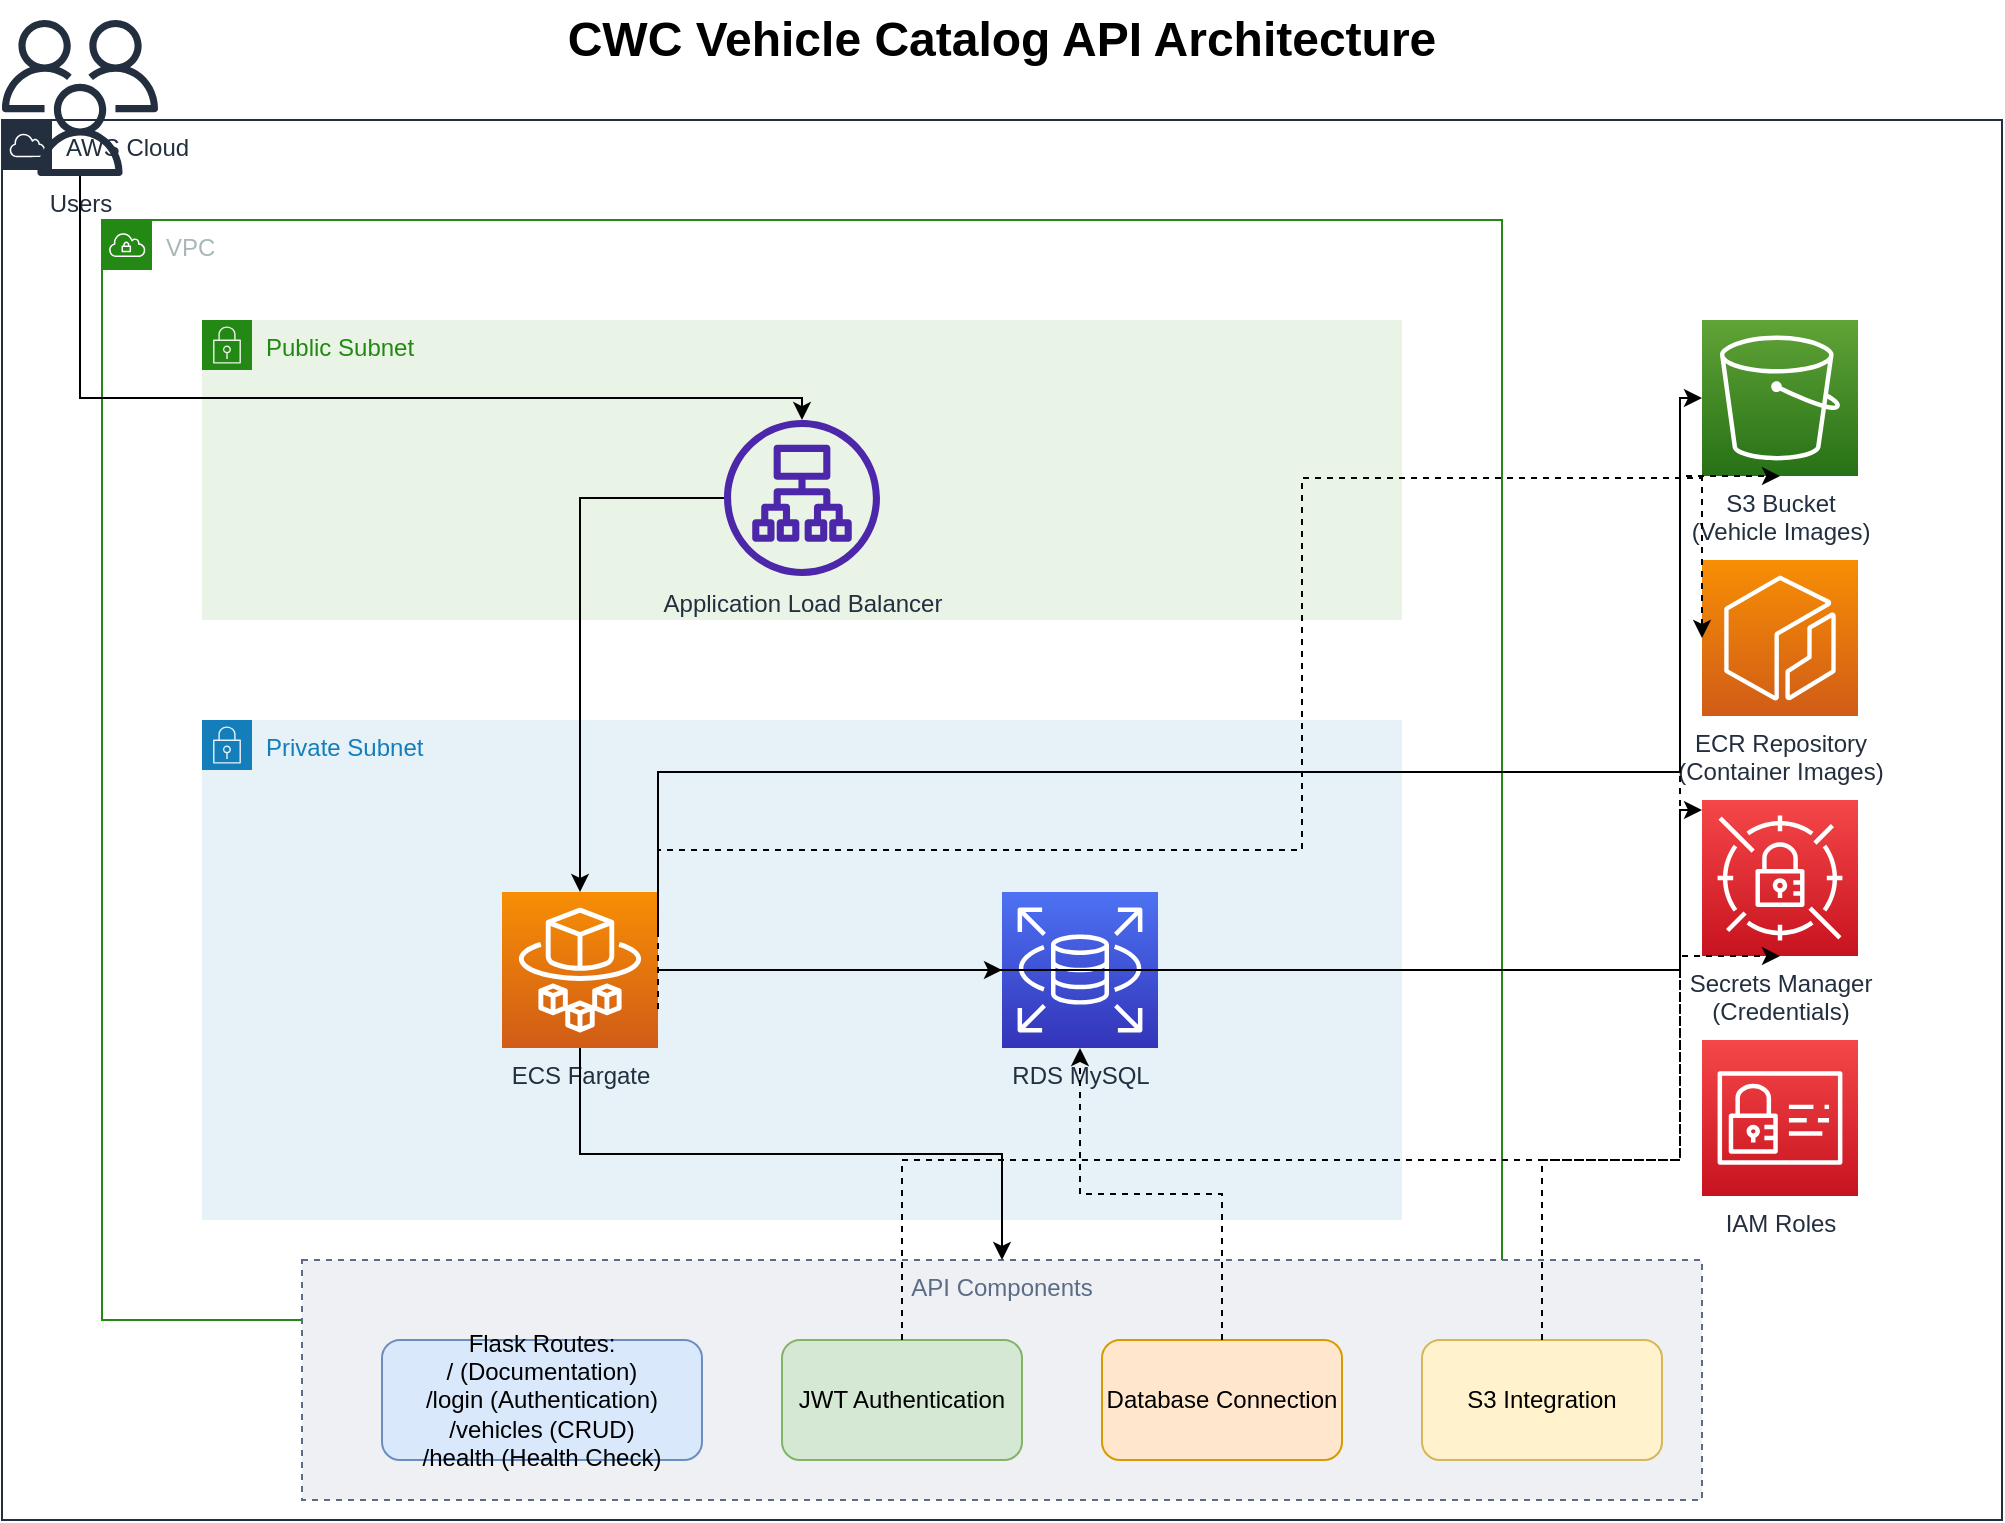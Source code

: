 <?xml version="1.0" encoding="UTF-8"?>
<mxfile version="15.8.3">
  <diagram id="cwc-architecture" name="CWC API Architecture">
    <mxGraphModel dx="1422" dy="794" grid="1" gridSize="10" guides="1" tooltips="1" connect="1" arrows="1" fold="1" page="1" pageScale="1" pageWidth="1100" pageHeight="850" math="0" shadow="0">
      <root>
        <mxCell id="0" />
        <mxCell id="1" parent="0" />
        
        <!-- Title -->
        <mxCell id="title" value="CWC Vehicle Catalog API Architecture" style="text;html=1;strokeColor=none;fillColor=none;align=center;verticalAlign=middle;whiteSpace=wrap;rounded=0;fontSize=24;fontStyle=1" vertex="1" parent="1">
          <mxGeometry x="250" y="20" width="600" height="40" as="geometry" />
        </mxCell>
        
        <!-- AWS Cloud -->
        <mxCell id="aws-cloud" value="AWS Cloud" style="points=[[0,0],[0.25,0],[0.5,0],[0.75,0],[1,0],[1,0.25],[1,0.5],[1,0.75],[1,1],[0.75,1],[0.5,1],[0.25,1],[0,1],[0,0.75],[0,0.5],[0,0.25]];outlineConnect=0;gradientColor=none;html=1;whiteSpace=wrap;fontSize=12;fontStyle=0;container=1;pointerEvents=0;collapsible=0;recursiveResize=0;shape=mxgraph.aws4.group;grIcon=mxgraph.aws4.group_aws_cloud;strokeColor=#232F3E;fillColor=none;verticalAlign=top;align=left;spacingLeft=30;fontColor=#232F3E;dashed=0;" vertex="1" parent="1">
          <mxGeometry x="50" y="80" width="1000" height="700" as="geometry" />
        </mxCell>
        
        <!-- VPC -->
        <mxCell id="vpc" value="VPC" style="points=[[0,0],[0.25,0],[0.5,0],[0.75,0],[1,0],[1,0.25],[1,0.5],[1,0.75],[1,1],[0.75,1],[0.5,1],[0.25,1],[0,1],[0,0.75],[0,0.5],[0,0.25]];outlineConnect=0;gradientColor=none;html=1;whiteSpace=wrap;fontSize=12;fontStyle=0;container=1;pointerEvents=0;collapsible=0;recursiveResize=0;shape=mxgraph.aws4.group;grIcon=mxgraph.aws4.group_vpc;strokeColor=#248814;fillColor=none;verticalAlign=top;align=left;spacingLeft=30;fontColor=#AAB7B8;dashed=0;" vertex="1" parent="aws-cloud">
          <mxGeometry x="50" y="50" width="700" height="550" as="geometry" />
        </mxCell>
        
        <!-- Public Subnet -->
        <mxCell id="public-subnet" value="Public Subnet" style="points=[[0,0],[0.25,0],[0.5,0],[0.75,0],[1,0],[1,0.25],[1,0.5],[1,0.75],[1,1],[0.75,1],[0.5,1],[0.25,1],[0,1],[0,0.75],[0,0.5],[0,0.25]];outlineConnect=0;gradientColor=none;html=1;whiteSpace=wrap;fontSize=12;fontStyle=0;container=1;pointerEvents=0;collapsible=0;recursiveResize=0;shape=mxgraph.aws4.group;grIcon=mxgraph.aws4.group_security_group;grStroke=0;strokeColor=#248814;fillColor=#E9F3E6;verticalAlign=top;align=left;spacingLeft=30;fontColor=#248814;dashed=0;" vertex="1" parent="vpc">
          <mxGeometry x="50" y="50" width="600" height="150" as="geometry" />
        </mxCell>
        
        <!-- ALB -->
        <mxCell id="alb" value="Application Load Balancer" style="sketch=0;outlineConnect=0;fontColor=#232F3E;gradientColor=none;fillColor=#4D27AA;strokeColor=none;dashed=0;verticalLabelPosition=bottom;verticalAlign=top;align=center;html=1;fontSize=12;fontStyle=0;aspect=fixed;pointerEvents=1;shape=mxgraph.aws4.application_load_balancer;" vertex="1" parent="public-subnet">
          <mxGeometry x="261" y="50" width="78" height="78" as="geometry" />
        </mxCell>
        
        <!-- Private Subnet -->
        <mxCell id="private-subnet" value="Private Subnet" style="points=[[0,0],[0.25,0],[0.5,0],[0.75,0],[1,0],[1,0.25],[1,0.5],[1,0.75],[1,1],[0.75,1],[0.5,1],[0.25,1],[0,1],[0,0.75],[0,0.5],[0,0.25]];outlineConnect=0;gradientColor=none;html=1;whiteSpace=wrap;fontSize=12;fontStyle=0;container=1;pointerEvents=0;collapsible=0;recursiveResize=0;shape=mxgraph.aws4.group;grIcon=mxgraph.aws4.group_security_group;grStroke=0;strokeColor=#147EBA;fillColor=#E6F2F8;verticalAlign=top;align=left;spacingLeft=30;fontColor=#147EBA;dashed=0;" vertex="1" parent="vpc">
          <mxGeometry x="50" y="250" width="600" height="250" as="geometry" />
        </mxCell>
        
        <!-- ECS Fargate -->
        <mxCell id="ecs" value="ECS Fargate" style="sketch=0;points=[[0,0,0],[0.25,0,0],[0.5,0,0],[0.75,0,0],[1,0,0],[0,1,0],[0.25,1,0],[0.5,1,0],[0.75,1,0],[1,1,0],[0,0.25,0],[0,0.5,0],[0,0.75,0],[1,0.25,0],[1,0.5,0],[1,0.75,0]];outlineConnect=0;fontColor=#232F3E;gradientColor=#F78E04;gradientDirection=north;fillColor=#D05C17;strokeColor=#ffffff;dashed=0;verticalLabelPosition=bottom;verticalAlign=top;align=center;html=1;fontSize=12;fontStyle=0;aspect=fixed;shape=mxgraph.aws4.resourceIcon;resIcon=mxgraph.aws4.fargate;" vertex="1" parent="private-subnet">
          <mxGeometry x="150" y="86" width="78" height="78" as="geometry" />
        </mxCell>
        
        <!-- RDS -->
        <mxCell id="rds" value="RDS MySQL" style="sketch=0;points=[[0,0,0],[0.25,0,0],[0.5,0,0],[0.75,0,0],[1,0,0],[0,1,0],[0.25,1,0],[0.5,1,0],[0.75,1,0],[1,1,0],[0,0.25,0],[0,0.5,0],[0,0.75,0],[1,0.25,0],[1,0.5,0],[1,0.75,0]];outlineConnect=0;fontColor=#232F3E;gradientColor=#4D72F3;gradientDirection=north;fillColor=#3334B9;strokeColor=#ffffff;dashed=0;verticalLabelPosition=bottom;verticalAlign=top;align=center;html=1;fontSize=12;fontStyle=0;aspect=fixed;shape=mxgraph.aws4.resourceIcon;resIcon=mxgraph.aws4.rds;" vertex="1" parent="private-subnet">
          <mxGeometry x="400" y="86" width="78" height="78" as="geometry" />
        </mxCell>
        
        <!-- S3 -->
        <mxCell id="s3" value="S3 Bucket&#xa;(Vehicle Images)" style="sketch=0;points=[[0,0,0],[0.25,0,0],[0.5,0,0],[0.75,0,0],[1,0,0],[0,1,0],[0.25,1,0],[0.5,1,0],[0.75,1,0],[1,1,0],[0,0.25,0],[0,0.5,0],[0,0.75,0],[1,0.25,0],[1,0.5,0],[1,0.75,0]];outlineConnect=0;fontColor=#232F3E;gradientColor=#60A337;gradientDirection=north;fillColor=#277116;strokeColor=#ffffff;dashed=0;verticalLabelPosition=bottom;verticalAlign=top;align=center;html=1;fontSize=12;fontStyle=0;aspect=fixed;shape=mxgraph.aws4.resourceIcon;resIcon=mxgraph.aws4.s3;" vertex="1" parent="aws-cloud">
          <mxGeometry x="850" y="100" width="78" height="78" as="geometry" />
        </mxCell>
        
        <!-- ECR -->
        <mxCell id="ecr" value="ECR Repository&#xa;(Container Images)" style="sketch=0;points=[[0,0,0],[0.25,0,0],[0.5,0,0],[0.75,0,0],[1,0,0],[0,1,0],[0.25,1,0],[0.5,1,0],[0.75,1,0],[1,1,0],[0,0.25,0],[0,0.5,0],[0,0.75,0],[1,0.25,0],[1,0.5,0],[1,0.75,0]];outlineConnect=0;fontColor=#232F3E;gradientColor=#F78E04;gradientDirection=north;fillColor=#D05C17;strokeColor=#ffffff;dashed=0;verticalLabelPosition=bottom;verticalAlign=top;align=center;html=1;fontSize=12;fontStyle=0;aspect=fixed;shape=mxgraph.aws4.resourceIcon;resIcon=mxgraph.aws4.ecr;" vertex="1" parent="aws-cloud">
          <mxGeometry x="850" y="220" width="78" height="78" as="geometry" />
        </mxCell>
        
        <!-- Secrets Manager -->
        <mxCell id="secrets" value="Secrets Manager&#xa;(Credentials)" style="sketch=0;points=[[0,0,0],[0.25,0,0],[0.5,0,0],[0.75,0,0],[1,0,0],[0,1,0],[0.25,1,0],[0.5,1,0],[0.75,1,0],[1,1,0],[0,0.25,0],[0,0.5,0],[0,0.75,0],[1,0.25,0],[1,0.5,0],[1,0.75,0]];outlineConnect=0;fontColor=#232F3E;gradientColor=#F54749;gradientDirection=north;fillColor=#C7131F;strokeColor=#ffffff;dashed=0;verticalLabelPosition=bottom;verticalAlign=top;align=center;html=1;fontSize=12;fontStyle=0;aspect=fixed;shape=mxgraph.aws4.resourceIcon;resIcon=mxgraph.aws4.secrets_manager;" vertex="1" parent="aws-cloud">
          <mxGeometry x="850" y="340" width="78" height="78" as="geometry" />
        </mxCell>
        
        <!-- IAM -->
        <mxCell id="iam" value="IAM Roles" style="sketch=0;points=[[0,0,0],[0.25,0,0],[0.5,0,0],[0.75,0,0],[1,0,0],[0,1,0],[0.25,1,0],[0.5,1,0],[0.75,1,0],[1,1,0],[0,0.25,0],[0,0.5,0],[0,0.75,0],[1,0.25,0],[1,0.5,0],[1,0.75,0]];outlineConnect=0;fontColor=#232F3E;gradientColor=#F54749;gradientDirection=north;fillColor=#C7131F;strokeColor=#ffffff;dashed=0;verticalLabelPosition=bottom;verticalAlign=top;align=center;html=1;fontSize=12;fontStyle=0;aspect=fixed;shape=mxgraph.aws4.resourceIcon;resIcon=mxgraph.aws4.identity_and_access_management;" vertex="1" parent="aws-cloud">
          <mxGeometry x="850" y="460" width="78" height="78" as="geometry" />
        </mxCell>
        
        <!-- User -->
        <mxCell id="user" value="Users" style="sketch=0;outlineConnect=0;fontColor=#232F3E;gradientColor=none;fillColor=#232F3E;strokeColor=none;dashed=0;verticalLabelPosition=bottom;verticalAlign=top;align=center;html=1;fontSize=12;fontStyle=0;aspect=fixed;pointerEvents=1;shape=mxgraph.aws4.users;" vertex="1" parent="1">
          <mxGeometry x="50" y="30" width="78" height="78" as="geometry" />
        </mxCell>
        
        <!-- API Components -->
        <mxCell id="api-components" value="API Components" style="fillColor=#EFF0F3;strokeColor=#5A6C86;dashed=1;verticalAlign=top;fontStyle=0;fontColor=#5A6C86;whiteSpace=wrap;html=1;" vertex="1" parent="1">
          <mxGeometry x="200" y="650" width="700" height="120" as="geometry" />
        </mxCell>
        
        <!-- API Routes -->
        <mxCell id="api-routes" value="Flask Routes:&#xa;/ (Documentation)&#xa;/login (Authentication)&#xa;/vehicles (CRUD)&#xa;/health (Health Check)" style="rounded=1;whiteSpace=wrap;html=1;fillColor=#dae8fc;strokeColor=#6c8ebf;" vertex="1" parent="api-components">
          <mxGeometry x="40" y="40" width="160" height="60" as="geometry" />
        </mxCell>
        
        <!-- JWT Auth -->
        <mxCell id="jwt-auth" value="JWT Authentication" style="rounded=1;whiteSpace=wrap;html=1;fillColor=#d5e8d4;strokeColor=#82b366;" vertex="1" parent="api-components">
          <mxGeometry x="240" y="40" width="120" height="60" as="geometry" />
        </mxCell>
        
        <!-- DB Connection -->
        <mxCell id="db-conn" value="Database Connection" style="rounded=1;whiteSpace=wrap;html=1;fillColor=#ffe6cc;strokeColor=#d79b00;" vertex="1" parent="api-components">
          <mxGeometry x="400" y="40" width="120" height="60" as="geometry" />
        </mxCell>
        
        <!-- S3 Integration -->
        <mxCell id="s3-int" value="S3 Integration" style="rounded=1;whiteSpace=wrap;html=1;fillColor=#fff2cc;strokeColor=#d6b656;" vertex="1" parent="api-components">
          <mxGeometry x="560" y="40" width="120" height="60" as="geometry" />
        </mxCell>
        
        <!-- Connections -->
        <!-- User to ALB -->
        <mxCell id="user-alb" value="" style="edgeStyle=orthogonalEdgeStyle;rounded=0;orthogonalLoop=1;jettySize=auto;html=1;" edge="1" parent="1" source="user" target="alb">
          <mxGeometry relative="1" as="geometry">
            <Array as="points">
              <mxPoint x="89" y="219" />
            </Array>
          </mxGeometry>
        </mxCell>
        
        <!-- ALB to ECS -->
        <mxCell id="alb-ecs" value="" style="edgeStyle=orthogonalEdgeStyle;rounded=0;orthogonalLoop=1;jettySize=auto;html=1;" edge="1" parent="1" source="alb" target="ecs">
          <mxGeometry relative="1" as="geometry" />
        </mxCell>
        
        <!-- ECS to RDS -->
        <mxCell id="ecs-rds" value="" style="edgeStyle=orthogonalEdgeStyle;rounded=0;orthogonalLoop=1;jettySize=auto;html=1;" edge="1" parent="1" source="ecs" target="rds">
          <mxGeometry relative="1" as="geometry" />
        </mxCell>
        
        <!-- ECS to S3 -->
        <mxCell id="ecs-s3" value="" style="edgeStyle=orthogonalEdgeStyle;rounded=0;orthogonalLoop=1;jettySize=auto;html=1;exitX=1;exitY=0.25;exitDx=0;exitDy=0;exitPerimeter=0;" edge="1" parent="1" source="ecs" target="s3">
          <mxGeometry relative="1" as="geometry">
            <Array as="points">
              <mxPoint x="889" y="406" />
            </Array>
          </mxGeometry>
        </mxCell>
        
        <!-- ECS to Secrets -->
        <mxCell id="ecs-secrets" value="" style="edgeStyle=orthogonalEdgeStyle;rounded=0;orthogonalLoop=1;jettySize=auto;html=1;exitX=1;exitY=0.5;exitDx=0;exitDy=0;exitPerimeter=0;" edge="1" parent="1" source="ecs" target="secrets">
          <mxGeometry relative="1" as="geometry">
            <Array as="points">
              <mxPoint x="889" y="425" />
            </Array>
          </mxGeometry>
        </mxCell>
        
        <!-- ECS to ECR -->
        <mxCell id="ecs-ecr" value="" style="edgeStyle=orthogonalEdgeStyle;rounded=0;orthogonalLoop=1;jettySize=auto;html=1;exitX=1;exitY=0.75;exitDx=0;exitDy=0;exitPerimeter=0;entryX=0;entryY=0.5;entryDx=0;entryDy=0;entryPerimeter=0;dashed=1;" edge="1" parent="1" source="ecs" target="ecr">
          <mxGeometry relative="1" as="geometry">
            <Array as="points">
              <mxPoint x="700" y="445" />
              <mxPoint x="700" y="259" />
            </Array>
          </mxGeometry>
        </mxCell>
        
        <!-- ECS to API Components -->
        <mxCell id="ecs-api" value="" style="edgeStyle=orthogonalEdgeStyle;rounded=0;orthogonalLoop=1;jettySize=auto;html=1;exitX=0.5;exitY=1;exitDx=0;exitDy=0;exitPerimeter=0;entryX=0.5;entryY=0;entryDx=0;entryDy=0;" edge="1" parent="1" source="ecs" target="api-components">
          <mxGeometry relative="1" as="geometry" />
        </mxCell>
        
        <!-- API to AWS Services -->
        <mxCell id="api-rds" value="" style="edgeStyle=orthogonalEdgeStyle;rounded=0;orthogonalLoop=1;jettySize=auto;html=1;exitX=0.5;exitY=0;exitDx=0;exitDy=0;entryX=0.5;entryY=1;entryDx=0;entryDy=0;entryPerimeter=0;dashed=1;" edge="1" parent="1" source="db-conn" target="rds">
          <mxGeometry relative="1" as="geometry" />
        </mxCell>
        
        <mxCell id="api-s3" value="" style="edgeStyle=orthogonalEdgeStyle;rounded=0;orthogonalLoop=1;jettySize=auto;html=1;exitX=0.5;exitY=0;exitDx=0;exitDy=0;entryX=0.5;entryY=1;entryDx=0;entryDy=0;entryPerimeter=0;dashed=1;" edge="1" parent="1" source="s3-int" target="s3">
          <mxGeometry relative="1" as="geometry">
            <Array as="points">
              <mxPoint x="820" y="600" />
              <mxPoint x="889" y="600" />
            </Array>
          </mxGeometry>
        </mxCell>
        
        <mxCell id="api-secrets" value="" style="edgeStyle=orthogonalEdgeStyle;rounded=0;orthogonalLoop=1;jettySize=auto;html=1;exitX=0.5;exitY=0;exitDx=0;exitDy=0;entryX=0.5;entryY=1;entryDx=0;entryDy=0;entryPerimeter=0;dashed=1;" edge="1" parent="1" source="jwt-auth" target="secrets">
          <mxGeometry relative="1" as="geometry">
            <Array as="points">
              <mxPoint x="500" y="600" />
              <mxPoint x="889" y="600" />
            </Array>
          </mxGeometry>
        </mxCell>
      </root>
    </mxGraphModel>
  </diagram>
</mxfile>